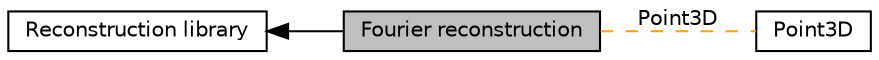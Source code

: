 digraph "Fourier reconstruction"
{
  edge [fontname="Helvetica",fontsize="10",labelfontname="Helvetica",labelfontsize="10"];
  node [fontname="Helvetica",fontsize="10",shape=record];
  rankdir=LR;
  Node0 [label="Fourier reconstruction",height=0.2,width=0.4,color="black", fillcolor="grey75", style="filled", fontcolor="black"];
  Node2 [label="Point3D",height=0.2,width=0.4,color="black", fillcolor="white", style="filled",URL="$group__Point3D.html"];
  Node1 [label="Reconstruction library",height=0.2,width=0.4,color="black", fillcolor="white", style="filled",URL="$group__ReconsLibrary.html"];
  Node1->Node0 [shape=plaintext, dir="back", style="solid"];
  Node0->Node2 [shape=plaintext, label="Point3D", color="orange", dir="none", style="dashed"];
}
